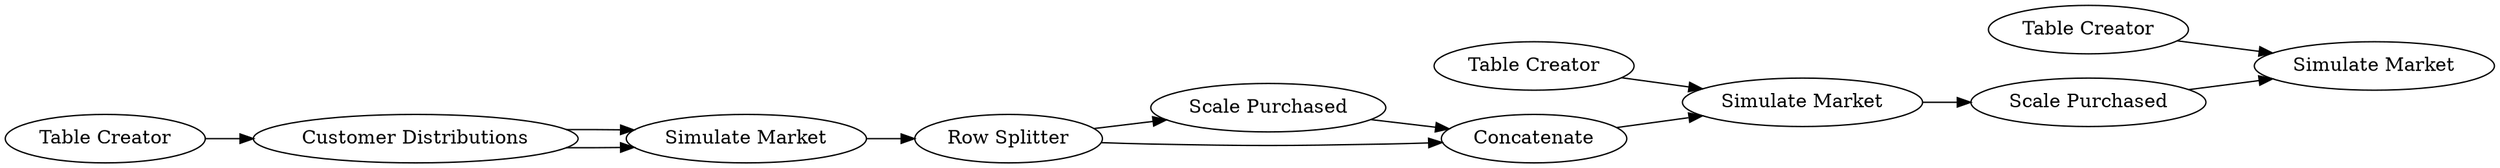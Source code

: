 digraph {
	1 [label="Customer Distributions"]
	2 [label="Table Creator"]
	3 [label="Simulate Market"]
	4 [label="Scale Purchased"]
	5 [label="Table Creator"]
	6 [label="Simulate Market"]
	7 [label="Scale Purchased"]
	8 [label="Table Creator"]
	9 [label="Simulate Market"]
	10 [label="Row Splitter"]
	11 [label=Concatenate]
	1 -> 3
	1 -> 3
	2 -> 1
	3 -> 10
	4 -> 11
	5 -> 6
	6 -> 7
	7 -> 9
	8 -> 9
	10 -> 11
	10 -> 4
	11 -> 6
	rankdir=LR
}
